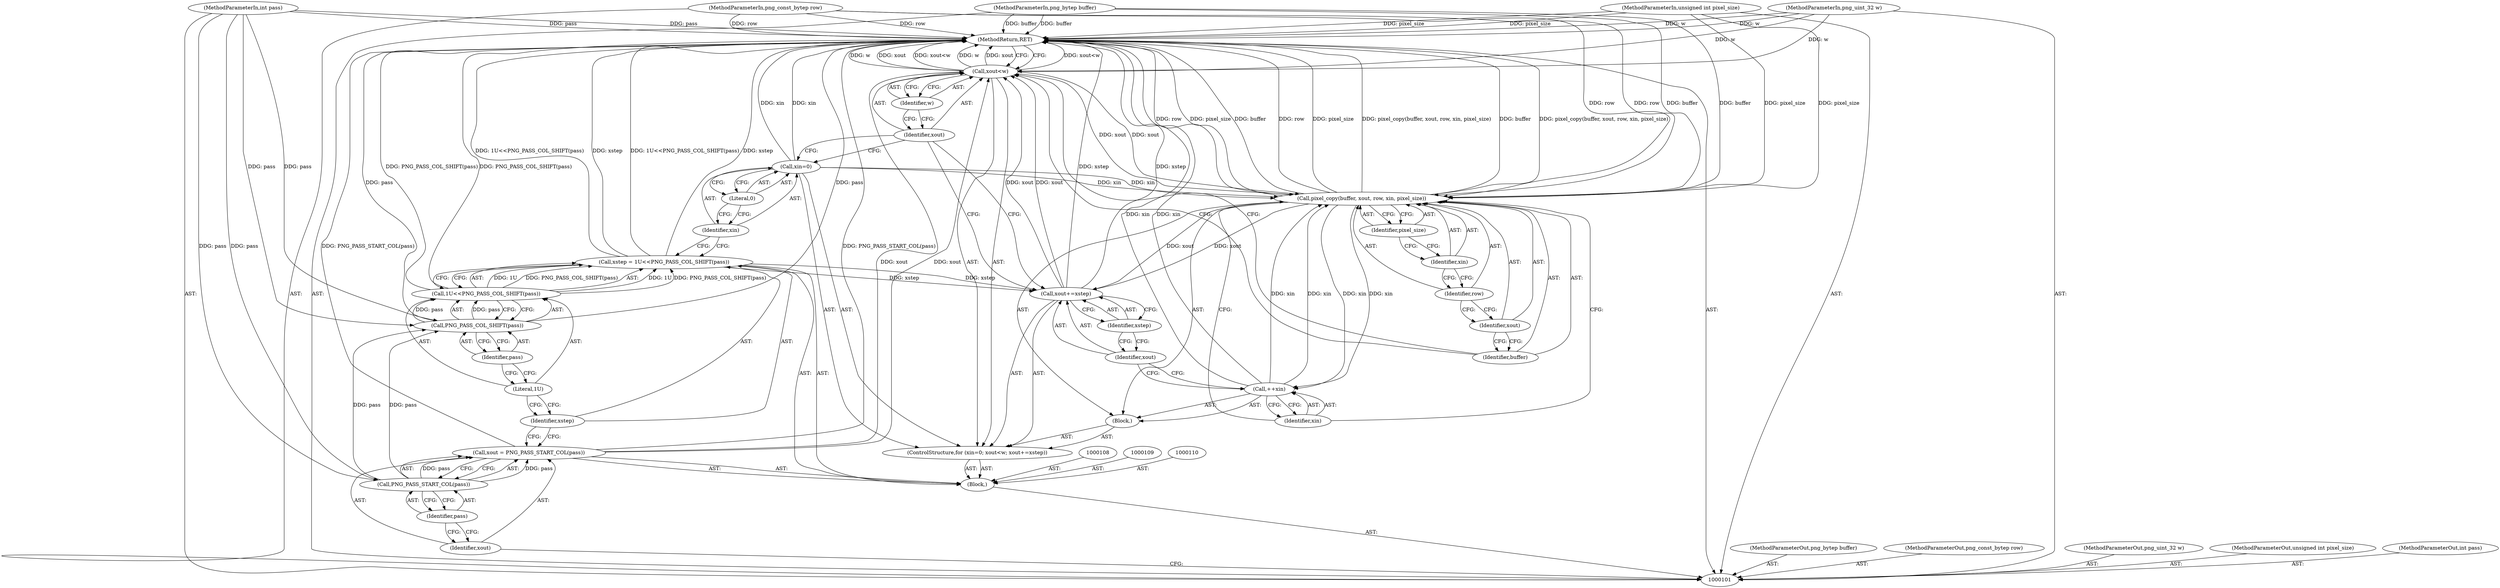 digraph "1_Android_9d4853418ab2f754c2b63e091c29c5529b8b86ca_41" {
"1000140" [label="(MethodReturn,RET)"];
"1000102" [label="(MethodParameterIn,png_bytep buffer)"];
"1000188" [label="(MethodParameterOut,png_bytep buffer)"];
"1000103" [label="(MethodParameterIn,png_const_bytep row)"];
"1000189" [label="(MethodParameterOut,png_const_bytep row)"];
"1000113" [label="(Call,PNG_PASS_START_COL(pass))"];
"1000114" [label="(Identifier,pass)"];
"1000111" [label="(Call,xout = PNG_PASS_START_COL(pass))"];
"1000112" [label="(Identifier,xout)"];
"1000117" [label="(Call,1U<<PNG_PASS_COL_SHIFT(pass))"];
"1000118" [label="(Literal,1U)"];
"1000119" [label="(Call,PNG_PASS_COL_SHIFT(pass))"];
"1000115" [label="(Call,xstep = 1U<<PNG_PASS_COL_SHIFT(pass))"];
"1000116" [label="(Identifier,xstep)"];
"1000120" [label="(Identifier,pass)"];
"1000124" [label="(Literal,0)"];
"1000125" [label="(Call,xout<w)"];
"1000126" [label="(Identifier,xout)"];
"1000127" [label="(Identifier,w)"];
"1000128" [label="(Call,xout+=xstep)"];
"1000129" [label="(Identifier,xout)"];
"1000130" [label="(Identifier,xstep)"];
"1000121" [label="(ControlStructure,for (xin=0; xout<w; xout+=xstep))"];
"1000122" [label="(Call,xin=0)"];
"1000123" [label="(Identifier,xin)"];
"1000131" [label="(Block,)"];
"1000133" [label="(Identifier,buffer)"];
"1000134" [label="(Identifier,xout)"];
"1000135" [label="(Identifier,row)"];
"1000136" [label="(Identifier,xin)"];
"1000137" [label="(Identifier,pixel_size)"];
"1000132" [label="(Call,pixel_copy(buffer, xout, row, xin, pixel_size))"];
"1000138" [label="(Call,++xin)"];
"1000139" [label="(Identifier,xin)"];
"1000105" [label="(MethodParameterIn,png_uint_32 w)"];
"1000191" [label="(MethodParameterOut,png_uint_32 w)"];
"1000104" [label="(MethodParameterIn,unsigned int pixel_size)"];
"1000190" [label="(MethodParameterOut,unsigned int pixel_size)"];
"1000106" [label="(MethodParameterIn,int pass)"];
"1000192" [label="(MethodParameterOut,int pass)"];
"1000107" [label="(Block,)"];
"1000140" -> "1000101"  [label="AST: "];
"1000140" -> "1000125"  [label="CFG: "];
"1000115" -> "1000140"  [label="DDG: 1U<<PNG_PASS_COL_SHIFT(pass)"];
"1000115" -> "1000140"  [label="DDG: xstep"];
"1000125" -> "1000140"  [label="DDG: xout<w"];
"1000125" -> "1000140"  [label="DDG: w"];
"1000125" -> "1000140"  [label="DDG: xout"];
"1000104" -> "1000140"  [label="DDG: pixel_size"];
"1000105" -> "1000140"  [label="DDG: w"];
"1000103" -> "1000140"  [label="DDG: row"];
"1000117" -> "1000140"  [label="DDG: PNG_PASS_COL_SHIFT(pass)"];
"1000128" -> "1000140"  [label="DDG: xstep"];
"1000122" -> "1000140"  [label="DDG: xin"];
"1000132" -> "1000140"  [label="DDG: pixel_copy(buffer, xout, row, xin, pixel_size)"];
"1000132" -> "1000140"  [label="DDG: buffer"];
"1000132" -> "1000140"  [label="DDG: row"];
"1000132" -> "1000140"  [label="DDG: pixel_size"];
"1000138" -> "1000140"  [label="DDG: xin"];
"1000102" -> "1000140"  [label="DDG: buffer"];
"1000111" -> "1000140"  [label="DDG: PNG_PASS_START_COL(pass)"];
"1000119" -> "1000140"  [label="DDG: pass"];
"1000106" -> "1000140"  [label="DDG: pass"];
"1000102" -> "1000101"  [label="AST: "];
"1000102" -> "1000140"  [label="DDG: buffer"];
"1000102" -> "1000132"  [label="DDG: buffer"];
"1000188" -> "1000101"  [label="AST: "];
"1000103" -> "1000101"  [label="AST: "];
"1000103" -> "1000140"  [label="DDG: row"];
"1000103" -> "1000132"  [label="DDG: row"];
"1000189" -> "1000101"  [label="AST: "];
"1000113" -> "1000111"  [label="AST: "];
"1000113" -> "1000114"  [label="CFG: "];
"1000114" -> "1000113"  [label="AST: "];
"1000111" -> "1000113"  [label="CFG: "];
"1000113" -> "1000111"  [label="DDG: pass"];
"1000106" -> "1000113"  [label="DDG: pass"];
"1000113" -> "1000119"  [label="DDG: pass"];
"1000114" -> "1000113"  [label="AST: "];
"1000114" -> "1000112"  [label="CFG: "];
"1000113" -> "1000114"  [label="CFG: "];
"1000111" -> "1000107"  [label="AST: "];
"1000111" -> "1000113"  [label="CFG: "];
"1000112" -> "1000111"  [label="AST: "];
"1000113" -> "1000111"  [label="AST: "];
"1000116" -> "1000111"  [label="CFG: "];
"1000111" -> "1000140"  [label="DDG: PNG_PASS_START_COL(pass)"];
"1000113" -> "1000111"  [label="DDG: pass"];
"1000111" -> "1000125"  [label="DDG: xout"];
"1000112" -> "1000111"  [label="AST: "];
"1000112" -> "1000101"  [label="CFG: "];
"1000114" -> "1000112"  [label="CFG: "];
"1000117" -> "1000115"  [label="AST: "];
"1000117" -> "1000119"  [label="CFG: "];
"1000118" -> "1000117"  [label="AST: "];
"1000119" -> "1000117"  [label="AST: "];
"1000115" -> "1000117"  [label="CFG: "];
"1000117" -> "1000140"  [label="DDG: PNG_PASS_COL_SHIFT(pass)"];
"1000117" -> "1000115"  [label="DDG: 1U"];
"1000117" -> "1000115"  [label="DDG: PNG_PASS_COL_SHIFT(pass)"];
"1000119" -> "1000117"  [label="DDG: pass"];
"1000118" -> "1000117"  [label="AST: "];
"1000118" -> "1000116"  [label="CFG: "];
"1000120" -> "1000118"  [label="CFG: "];
"1000119" -> "1000117"  [label="AST: "];
"1000119" -> "1000120"  [label="CFG: "];
"1000120" -> "1000119"  [label="AST: "];
"1000117" -> "1000119"  [label="CFG: "];
"1000119" -> "1000140"  [label="DDG: pass"];
"1000119" -> "1000117"  [label="DDG: pass"];
"1000113" -> "1000119"  [label="DDG: pass"];
"1000106" -> "1000119"  [label="DDG: pass"];
"1000115" -> "1000107"  [label="AST: "];
"1000115" -> "1000117"  [label="CFG: "];
"1000116" -> "1000115"  [label="AST: "];
"1000117" -> "1000115"  [label="AST: "];
"1000123" -> "1000115"  [label="CFG: "];
"1000115" -> "1000140"  [label="DDG: 1U<<PNG_PASS_COL_SHIFT(pass)"];
"1000115" -> "1000140"  [label="DDG: xstep"];
"1000117" -> "1000115"  [label="DDG: 1U"];
"1000117" -> "1000115"  [label="DDG: PNG_PASS_COL_SHIFT(pass)"];
"1000115" -> "1000128"  [label="DDG: xstep"];
"1000116" -> "1000115"  [label="AST: "];
"1000116" -> "1000111"  [label="CFG: "];
"1000118" -> "1000116"  [label="CFG: "];
"1000120" -> "1000119"  [label="AST: "];
"1000120" -> "1000118"  [label="CFG: "];
"1000119" -> "1000120"  [label="CFG: "];
"1000124" -> "1000122"  [label="AST: "];
"1000124" -> "1000123"  [label="CFG: "];
"1000122" -> "1000124"  [label="CFG: "];
"1000125" -> "1000121"  [label="AST: "];
"1000125" -> "1000127"  [label="CFG: "];
"1000126" -> "1000125"  [label="AST: "];
"1000127" -> "1000125"  [label="AST: "];
"1000133" -> "1000125"  [label="CFG: "];
"1000140" -> "1000125"  [label="CFG: "];
"1000125" -> "1000140"  [label="DDG: xout<w"];
"1000125" -> "1000140"  [label="DDG: w"];
"1000125" -> "1000140"  [label="DDG: xout"];
"1000128" -> "1000125"  [label="DDG: xout"];
"1000111" -> "1000125"  [label="DDG: xout"];
"1000105" -> "1000125"  [label="DDG: w"];
"1000125" -> "1000132"  [label="DDG: xout"];
"1000126" -> "1000125"  [label="AST: "];
"1000126" -> "1000122"  [label="CFG: "];
"1000126" -> "1000128"  [label="CFG: "];
"1000127" -> "1000126"  [label="CFG: "];
"1000127" -> "1000125"  [label="AST: "];
"1000127" -> "1000126"  [label="CFG: "];
"1000125" -> "1000127"  [label="CFG: "];
"1000128" -> "1000121"  [label="AST: "];
"1000128" -> "1000130"  [label="CFG: "];
"1000129" -> "1000128"  [label="AST: "];
"1000130" -> "1000128"  [label="AST: "];
"1000126" -> "1000128"  [label="CFG: "];
"1000128" -> "1000140"  [label="DDG: xstep"];
"1000128" -> "1000125"  [label="DDG: xout"];
"1000115" -> "1000128"  [label="DDG: xstep"];
"1000132" -> "1000128"  [label="DDG: xout"];
"1000129" -> "1000128"  [label="AST: "];
"1000129" -> "1000138"  [label="CFG: "];
"1000130" -> "1000129"  [label="CFG: "];
"1000130" -> "1000128"  [label="AST: "];
"1000130" -> "1000129"  [label="CFG: "];
"1000128" -> "1000130"  [label="CFG: "];
"1000121" -> "1000107"  [label="AST: "];
"1000122" -> "1000121"  [label="AST: "];
"1000125" -> "1000121"  [label="AST: "];
"1000128" -> "1000121"  [label="AST: "];
"1000131" -> "1000121"  [label="AST: "];
"1000122" -> "1000121"  [label="AST: "];
"1000122" -> "1000124"  [label="CFG: "];
"1000123" -> "1000122"  [label="AST: "];
"1000124" -> "1000122"  [label="AST: "];
"1000126" -> "1000122"  [label="CFG: "];
"1000122" -> "1000140"  [label="DDG: xin"];
"1000122" -> "1000132"  [label="DDG: xin"];
"1000123" -> "1000122"  [label="AST: "];
"1000123" -> "1000115"  [label="CFG: "];
"1000124" -> "1000123"  [label="CFG: "];
"1000131" -> "1000121"  [label="AST: "];
"1000132" -> "1000131"  [label="AST: "];
"1000138" -> "1000131"  [label="AST: "];
"1000133" -> "1000132"  [label="AST: "];
"1000133" -> "1000125"  [label="CFG: "];
"1000134" -> "1000133"  [label="CFG: "];
"1000134" -> "1000132"  [label="AST: "];
"1000134" -> "1000133"  [label="CFG: "];
"1000135" -> "1000134"  [label="CFG: "];
"1000135" -> "1000132"  [label="AST: "];
"1000135" -> "1000134"  [label="CFG: "];
"1000136" -> "1000135"  [label="CFG: "];
"1000136" -> "1000132"  [label="AST: "];
"1000136" -> "1000135"  [label="CFG: "];
"1000137" -> "1000136"  [label="CFG: "];
"1000137" -> "1000132"  [label="AST: "];
"1000137" -> "1000136"  [label="CFG: "];
"1000132" -> "1000137"  [label="CFG: "];
"1000132" -> "1000131"  [label="AST: "];
"1000132" -> "1000137"  [label="CFG: "];
"1000133" -> "1000132"  [label="AST: "];
"1000134" -> "1000132"  [label="AST: "];
"1000135" -> "1000132"  [label="AST: "];
"1000136" -> "1000132"  [label="AST: "];
"1000137" -> "1000132"  [label="AST: "];
"1000139" -> "1000132"  [label="CFG: "];
"1000132" -> "1000140"  [label="DDG: pixel_copy(buffer, xout, row, xin, pixel_size)"];
"1000132" -> "1000140"  [label="DDG: buffer"];
"1000132" -> "1000140"  [label="DDG: row"];
"1000132" -> "1000140"  [label="DDG: pixel_size"];
"1000132" -> "1000128"  [label="DDG: xout"];
"1000102" -> "1000132"  [label="DDG: buffer"];
"1000125" -> "1000132"  [label="DDG: xout"];
"1000103" -> "1000132"  [label="DDG: row"];
"1000122" -> "1000132"  [label="DDG: xin"];
"1000138" -> "1000132"  [label="DDG: xin"];
"1000104" -> "1000132"  [label="DDG: pixel_size"];
"1000132" -> "1000138"  [label="DDG: xin"];
"1000138" -> "1000131"  [label="AST: "];
"1000138" -> "1000139"  [label="CFG: "];
"1000139" -> "1000138"  [label="AST: "];
"1000129" -> "1000138"  [label="CFG: "];
"1000138" -> "1000140"  [label="DDG: xin"];
"1000138" -> "1000132"  [label="DDG: xin"];
"1000132" -> "1000138"  [label="DDG: xin"];
"1000139" -> "1000138"  [label="AST: "];
"1000139" -> "1000132"  [label="CFG: "];
"1000138" -> "1000139"  [label="CFG: "];
"1000105" -> "1000101"  [label="AST: "];
"1000105" -> "1000140"  [label="DDG: w"];
"1000105" -> "1000125"  [label="DDG: w"];
"1000191" -> "1000101"  [label="AST: "];
"1000104" -> "1000101"  [label="AST: "];
"1000104" -> "1000140"  [label="DDG: pixel_size"];
"1000104" -> "1000132"  [label="DDG: pixel_size"];
"1000190" -> "1000101"  [label="AST: "];
"1000106" -> "1000101"  [label="AST: "];
"1000106" -> "1000140"  [label="DDG: pass"];
"1000106" -> "1000113"  [label="DDG: pass"];
"1000106" -> "1000119"  [label="DDG: pass"];
"1000192" -> "1000101"  [label="AST: "];
"1000107" -> "1000101"  [label="AST: "];
"1000108" -> "1000107"  [label="AST: "];
"1000109" -> "1000107"  [label="AST: "];
"1000110" -> "1000107"  [label="AST: "];
"1000111" -> "1000107"  [label="AST: "];
"1000115" -> "1000107"  [label="AST: "];
"1000121" -> "1000107"  [label="AST: "];
}
